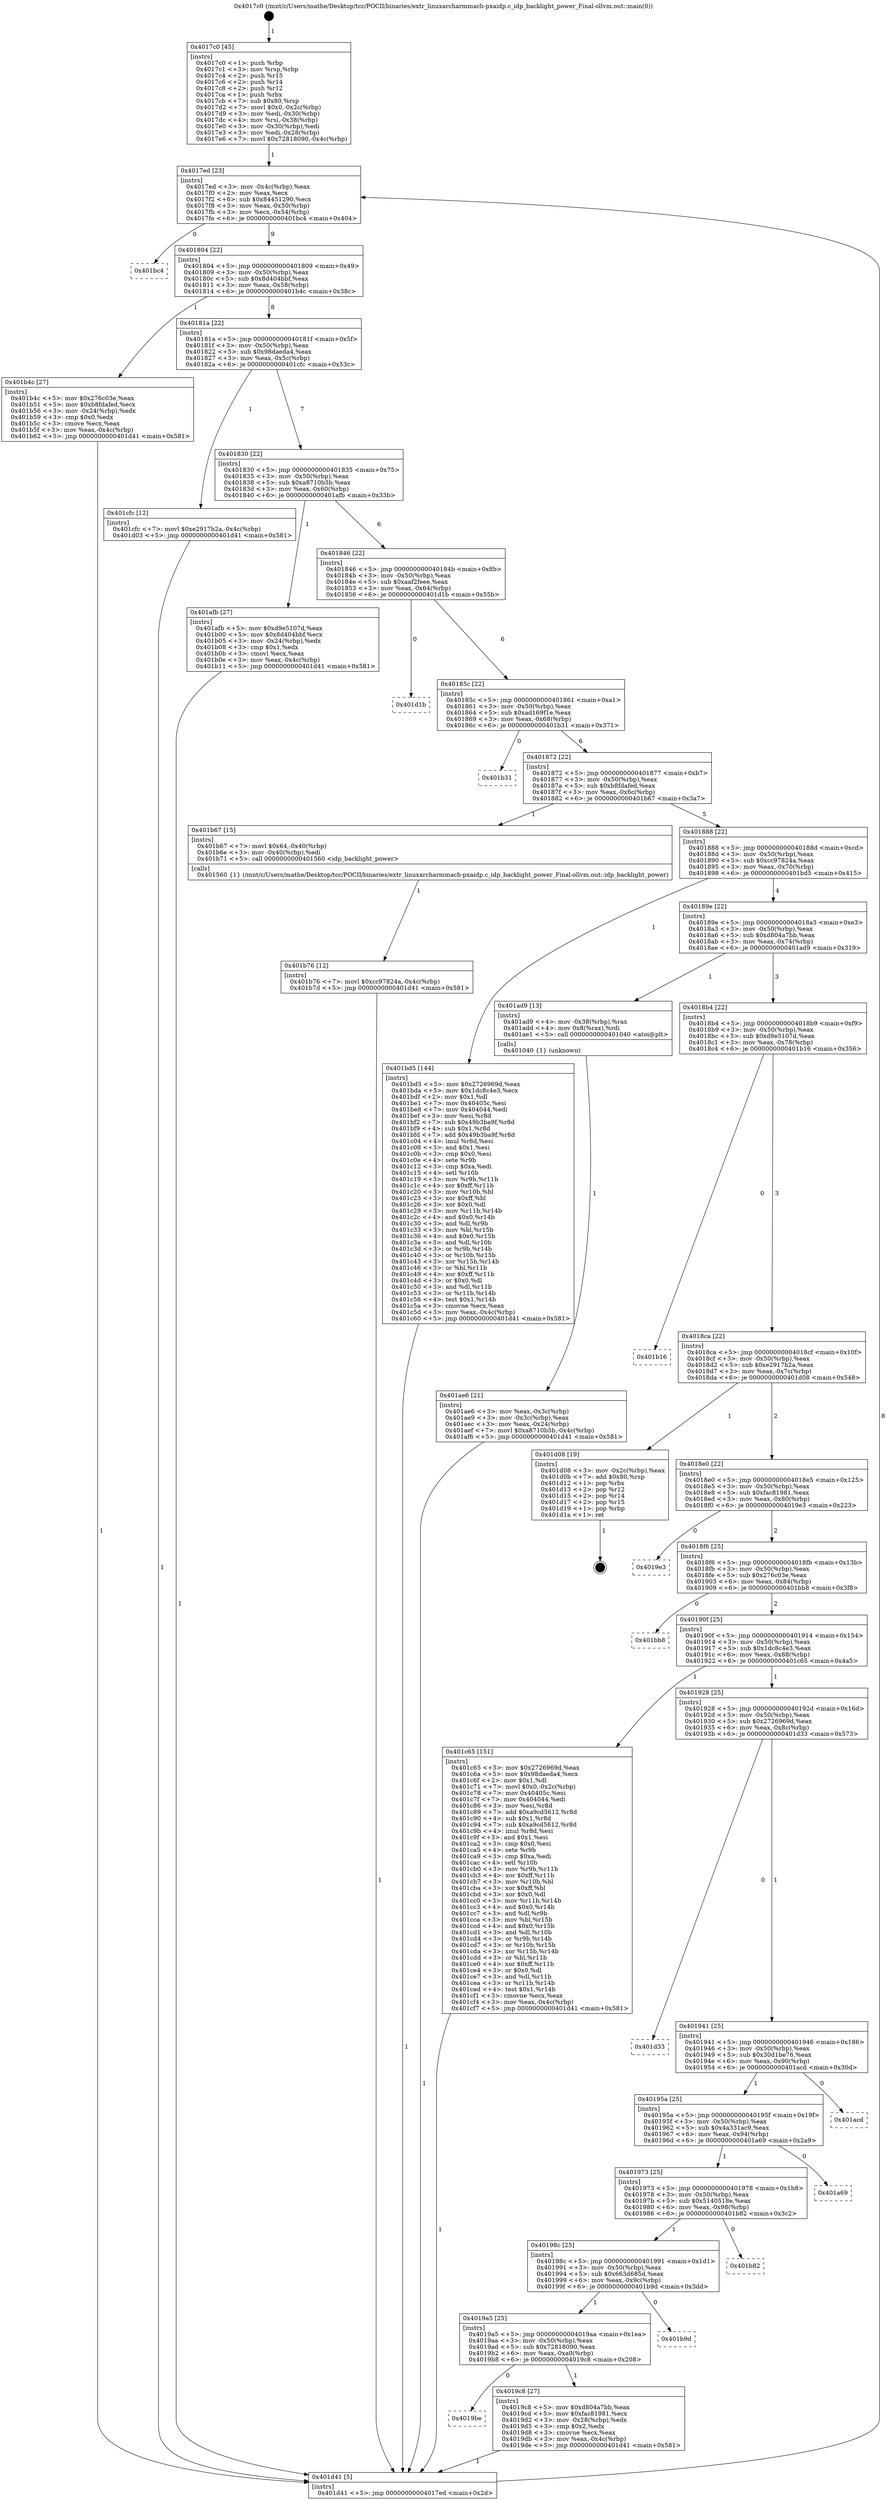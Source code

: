 digraph "0x4017c0" {
  label = "0x4017c0 (/mnt/c/Users/mathe/Desktop/tcc/POCII/binaries/extr_linuxarcharmmach-pxaidp.c_idp_backlight_power_Final-ollvm.out::main(0))"
  labelloc = "t"
  node[shape=record]

  Entry [label="",width=0.3,height=0.3,shape=circle,fillcolor=black,style=filled]
  "0x4017ed" [label="{
     0x4017ed [23]\l
     | [instrs]\l
     &nbsp;&nbsp;0x4017ed \<+3\>: mov -0x4c(%rbp),%eax\l
     &nbsp;&nbsp;0x4017f0 \<+2\>: mov %eax,%ecx\l
     &nbsp;&nbsp;0x4017f2 \<+6\>: sub $0x84451290,%ecx\l
     &nbsp;&nbsp;0x4017f8 \<+3\>: mov %eax,-0x50(%rbp)\l
     &nbsp;&nbsp;0x4017fb \<+3\>: mov %ecx,-0x54(%rbp)\l
     &nbsp;&nbsp;0x4017fe \<+6\>: je 0000000000401bc4 \<main+0x404\>\l
  }"]
  "0x401bc4" [label="{
     0x401bc4\l
  }", style=dashed]
  "0x401804" [label="{
     0x401804 [22]\l
     | [instrs]\l
     &nbsp;&nbsp;0x401804 \<+5\>: jmp 0000000000401809 \<main+0x49\>\l
     &nbsp;&nbsp;0x401809 \<+3\>: mov -0x50(%rbp),%eax\l
     &nbsp;&nbsp;0x40180c \<+5\>: sub $0x8d404bbf,%eax\l
     &nbsp;&nbsp;0x401811 \<+3\>: mov %eax,-0x58(%rbp)\l
     &nbsp;&nbsp;0x401814 \<+6\>: je 0000000000401b4c \<main+0x38c\>\l
  }"]
  Exit [label="",width=0.3,height=0.3,shape=circle,fillcolor=black,style=filled,peripheries=2]
  "0x401b4c" [label="{
     0x401b4c [27]\l
     | [instrs]\l
     &nbsp;&nbsp;0x401b4c \<+5\>: mov $0x276c03e,%eax\l
     &nbsp;&nbsp;0x401b51 \<+5\>: mov $0xb8fdafed,%ecx\l
     &nbsp;&nbsp;0x401b56 \<+3\>: mov -0x24(%rbp),%edx\l
     &nbsp;&nbsp;0x401b59 \<+3\>: cmp $0x0,%edx\l
     &nbsp;&nbsp;0x401b5c \<+3\>: cmove %ecx,%eax\l
     &nbsp;&nbsp;0x401b5f \<+3\>: mov %eax,-0x4c(%rbp)\l
     &nbsp;&nbsp;0x401b62 \<+5\>: jmp 0000000000401d41 \<main+0x581\>\l
  }"]
  "0x40181a" [label="{
     0x40181a [22]\l
     | [instrs]\l
     &nbsp;&nbsp;0x40181a \<+5\>: jmp 000000000040181f \<main+0x5f\>\l
     &nbsp;&nbsp;0x40181f \<+3\>: mov -0x50(%rbp),%eax\l
     &nbsp;&nbsp;0x401822 \<+5\>: sub $0x98daeda4,%eax\l
     &nbsp;&nbsp;0x401827 \<+3\>: mov %eax,-0x5c(%rbp)\l
     &nbsp;&nbsp;0x40182a \<+6\>: je 0000000000401cfc \<main+0x53c\>\l
  }"]
  "0x401b76" [label="{
     0x401b76 [12]\l
     | [instrs]\l
     &nbsp;&nbsp;0x401b76 \<+7\>: movl $0xcc97824a,-0x4c(%rbp)\l
     &nbsp;&nbsp;0x401b7d \<+5\>: jmp 0000000000401d41 \<main+0x581\>\l
  }"]
  "0x401cfc" [label="{
     0x401cfc [12]\l
     | [instrs]\l
     &nbsp;&nbsp;0x401cfc \<+7\>: movl $0xe2917b2a,-0x4c(%rbp)\l
     &nbsp;&nbsp;0x401d03 \<+5\>: jmp 0000000000401d41 \<main+0x581\>\l
  }"]
  "0x401830" [label="{
     0x401830 [22]\l
     | [instrs]\l
     &nbsp;&nbsp;0x401830 \<+5\>: jmp 0000000000401835 \<main+0x75\>\l
     &nbsp;&nbsp;0x401835 \<+3\>: mov -0x50(%rbp),%eax\l
     &nbsp;&nbsp;0x401838 \<+5\>: sub $0xa8710b5b,%eax\l
     &nbsp;&nbsp;0x40183d \<+3\>: mov %eax,-0x60(%rbp)\l
     &nbsp;&nbsp;0x401840 \<+6\>: je 0000000000401afb \<main+0x33b\>\l
  }"]
  "0x401ae6" [label="{
     0x401ae6 [21]\l
     | [instrs]\l
     &nbsp;&nbsp;0x401ae6 \<+3\>: mov %eax,-0x3c(%rbp)\l
     &nbsp;&nbsp;0x401ae9 \<+3\>: mov -0x3c(%rbp),%eax\l
     &nbsp;&nbsp;0x401aec \<+3\>: mov %eax,-0x24(%rbp)\l
     &nbsp;&nbsp;0x401aef \<+7\>: movl $0xa8710b5b,-0x4c(%rbp)\l
     &nbsp;&nbsp;0x401af6 \<+5\>: jmp 0000000000401d41 \<main+0x581\>\l
  }"]
  "0x401afb" [label="{
     0x401afb [27]\l
     | [instrs]\l
     &nbsp;&nbsp;0x401afb \<+5\>: mov $0xd9e5107d,%eax\l
     &nbsp;&nbsp;0x401b00 \<+5\>: mov $0x8d404bbf,%ecx\l
     &nbsp;&nbsp;0x401b05 \<+3\>: mov -0x24(%rbp),%edx\l
     &nbsp;&nbsp;0x401b08 \<+3\>: cmp $0x1,%edx\l
     &nbsp;&nbsp;0x401b0b \<+3\>: cmovl %ecx,%eax\l
     &nbsp;&nbsp;0x401b0e \<+3\>: mov %eax,-0x4c(%rbp)\l
     &nbsp;&nbsp;0x401b11 \<+5\>: jmp 0000000000401d41 \<main+0x581\>\l
  }"]
  "0x401846" [label="{
     0x401846 [22]\l
     | [instrs]\l
     &nbsp;&nbsp;0x401846 \<+5\>: jmp 000000000040184b \<main+0x8b\>\l
     &nbsp;&nbsp;0x40184b \<+3\>: mov -0x50(%rbp),%eax\l
     &nbsp;&nbsp;0x40184e \<+5\>: sub $0xaaf2feee,%eax\l
     &nbsp;&nbsp;0x401853 \<+3\>: mov %eax,-0x64(%rbp)\l
     &nbsp;&nbsp;0x401856 \<+6\>: je 0000000000401d1b \<main+0x55b\>\l
  }"]
  "0x4017c0" [label="{
     0x4017c0 [45]\l
     | [instrs]\l
     &nbsp;&nbsp;0x4017c0 \<+1\>: push %rbp\l
     &nbsp;&nbsp;0x4017c1 \<+3\>: mov %rsp,%rbp\l
     &nbsp;&nbsp;0x4017c4 \<+2\>: push %r15\l
     &nbsp;&nbsp;0x4017c6 \<+2\>: push %r14\l
     &nbsp;&nbsp;0x4017c8 \<+2\>: push %r12\l
     &nbsp;&nbsp;0x4017ca \<+1\>: push %rbx\l
     &nbsp;&nbsp;0x4017cb \<+7\>: sub $0x80,%rsp\l
     &nbsp;&nbsp;0x4017d2 \<+7\>: movl $0x0,-0x2c(%rbp)\l
     &nbsp;&nbsp;0x4017d9 \<+3\>: mov %edi,-0x30(%rbp)\l
     &nbsp;&nbsp;0x4017dc \<+4\>: mov %rsi,-0x38(%rbp)\l
     &nbsp;&nbsp;0x4017e0 \<+3\>: mov -0x30(%rbp),%edi\l
     &nbsp;&nbsp;0x4017e3 \<+3\>: mov %edi,-0x28(%rbp)\l
     &nbsp;&nbsp;0x4017e6 \<+7\>: movl $0x72818090,-0x4c(%rbp)\l
  }"]
  "0x401d1b" [label="{
     0x401d1b\l
  }", style=dashed]
  "0x40185c" [label="{
     0x40185c [22]\l
     | [instrs]\l
     &nbsp;&nbsp;0x40185c \<+5\>: jmp 0000000000401861 \<main+0xa1\>\l
     &nbsp;&nbsp;0x401861 \<+3\>: mov -0x50(%rbp),%eax\l
     &nbsp;&nbsp;0x401864 \<+5\>: sub $0xad169f1e,%eax\l
     &nbsp;&nbsp;0x401869 \<+3\>: mov %eax,-0x68(%rbp)\l
     &nbsp;&nbsp;0x40186c \<+6\>: je 0000000000401b31 \<main+0x371\>\l
  }"]
  "0x401d41" [label="{
     0x401d41 [5]\l
     | [instrs]\l
     &nbsp;&nbsp;0x401d41 \<+5\>: jmp 00000000004017ed \<main+0x2d\>\l
  }"]
  "0x401b31" [label="{
     0x401b31\l
  }", style=dashed]
  "0x401872" [label="{
     0x401872 [22]\l
     | [instrs]\l
     &nbsp;&nbsp;0x401872 \<+5\>: jmp 0000000000401877 \<main+0xb7\>\l
     &nbsp;&nbsp;0x401877 \<+3\>: mov -0x50(%rbp),%eax\l
     &nbsp;&nbsp;0x40187a \<+5\>: sub $0xb8fdafed,%eax\l
     &nbsp;&nbsp;0x40187f \<+3\>: mov %eax,-0x6c(%rbp)\l
     &nbsp;&nbsp;0x401882 \<+6\>: je 0000000000401b67 \<main+0x3a7\>\l
  }"]
  "0x4019be" [label="{
     0x4019be\l
  }", style=dashed]
  "0x401b67" [label="{
     0x401b67 [15]\l
     | [instrs]\l
     &nbsp;&nbsp;0x401b67 \<+7\>: movl $0x64,-0x40(%rbp)\l
     &nbsp;&nbsp;0x401b6e \<+3\>: mov -0x40(%rbp),%edi\l
     &nbsp;&nbsp;0x401b71 \<+5\>: call 0000000000401560 \<idp_backlight_power\>\l
     | [calls]\l
     &nbsp;&nbsp;0x401560 \{1\} (/mnt/c/Users/mathe/Desktop/tcc/POCII/binaries/extr_linuxarcharmmach-pxaidp.c_idp_backlight_power_Final-ollvm.out::idp_backlight_power)\l
  }"]
  "0x401888" [label="{
     0x401888 [22]\l
     | [instrs]\l
     &nbsp;&nbsp;0x401888 \<+5\>: jmp 000000000040188d \<main+0xcd\>\l
     &nbsp;&nbsp;0x40188d \<+3\>: mov -0x50(%rbp),%eax\l
     &nbsp;&nbsp;0x401890 \<+5\>: sub $0xcc97824a,%eax\l
     &nbsp;&nbsp;0x401895 \<+3\>: mov %eax,-0x70(%rbp)\l
     &nbsp;&nbsp;0x401898 \<+6\>: je 0000000000401bd5 \<main+0x415\>\l
  }"]
  "0x4019c8" [label="{
     0x4019c8 [27]\l
     | [instrs]\l
     &nbsp;&nbsp;0x4019c8 \<+5\>: mov $0xd804a7bb,%eax\l
     &nbsp;&nbsp;0x4019cd \<+5\>: mov $0xfac81981,%ecx\l
     &nbsp;&nbsp;0x4019d2 \<+3\>: mov -0x28(%rbp),%edx\l
     &nbsp;&nbsp;0x4019d5 \<+3\>: cmp $0x2,%edx\l
     &nbsp;&nbsp;0x4019d8 \<+3\>: cmovne %ecx,%eax\l
     &nbsp;&nbsp;0x4019db \<+3\>: mov %eax,-0x4c(%rbp)\l
     &nbsp;&nbsp;0x4019de \<+5\>: jmp 0000000000401d41 \<main+0x581\>\l
  }"]
  "0x401bd5" [label="{
     0x401bd5 [144]\l
     | [instrs]\l
     &nbsp;&nbsp;0x401bd5 \<+5\>: mov $0x2726969d,%eax\l
     &nbsp;&nbsp;0x401bda \<+5\>: mov $0x1dc8c4e3,%ecx\l
     &nbsp;&nbsp;0x401bdf \<+2\>: mov $0x1,%dl\l
     &nbsp;&nbsp;0x401be1 \<+7\>: mov 0x40405c,%esi\l
     &nbsp;&nbsp;0x401be8 \<+7\>: mov 0x404044,%edi\l
     &nbsp;&nbsp;0x401bef \<+3\>: mov %esi,%r8d\l
     &nbsp;&nbsp;0x401bf2 \<+7\>: sub $0x49b3ba9f,%r8d\l
     &nbsp;&nbsp;0x401bf9 \<+4\>: sub $0x1,%r8d\l
     &nbsp;&nbsp;0x401bfd \<+7\>: add $0x49b3ba9f,%r8d\l
     &nbsp;&nbsp;0x401c04 \<+4\>: imul %r8d,%esi\l
     &nbsp;&nbsp;0x401c08 \<+3\>: and $0x1,%esi\l
     &nbsp;&nbsp;0x401c0b \<+3\>: cmp $0x0,%esi\l
     &nbsp;&nbsp;0x401c0e \<+4\>: sete %r9b\l
     &nbsp;&nbsp;0x401c12 \<+3\>: cmp $0xa,%edi\l
     &nbsp;&nbsp;0x401c15 \<+4\>: setl %r10b\l
     &nbsp;&nbsp;0x401c19 \<+3\>: mov %r9b,%r11b\l
     &nbsp;&nbsp;0x401c1c \<+4\>: xor $0xff,%r11b\l
     &nbsp;&nbsp;0x401c20 \<+3\>: mov %r10b,%bl\l
     &nbsp;&nbsp;0x401c23 \<+3\>: xor $0xff,%bl\l
     &nbsp;&nbsp;0x401c26 \<+3\>: xor $0x0,%dl\l
     &nbsp;&nbsp;0x401c29 \<+3\>: mov %r11b,%r14b\l
     &nbsp;&nbsp;0x401c2c \<+4\>: and $0x0,%r14b\l
     &nbsp;&nbsp;0x401c30 \<+3\>: and %dl,%r9b\l
     &nbsp;&nbsp;0x401c33 \<+3\>: mov %bl,%r15b\l
     &nbsp;&nbsp;0x401c36 \<+4\>: and $0x0,%r15b\l
     &nbsp;&nbsp;0x401c3a \<+3\>: and %dl,%r10b\l
     &nbsp;&nbsp;0x401c3d \<+3\>: or %r9b,%r14b\l
     &nbsp;&nbsp;0x401c40 \<+3\>: or %r10b,%r15b\l
     &nbsp;&nbsp;0x401c43 \<+3\>: xor %r15b,%r14b\l
     &nbsp;&nbsp;0x401c46 \<+3\>: or %bl,%r11b\l
     &nbsp;&nbsp;0x401c49 \<+4\>: xor $0xff,%r11b\l
     &nbsp;&nbsp;0x401c4d \<+3\>: or $0x0,%dl\l
     &nbsp;&nbsp;0x401c50 \<+3\>: and %dl,%r11b\l
     &nbsp;&nbsp;0x401c53 \<+3\>: or %r11b,%r14b\l
     &nbsp;&nbsp;0x401c56 \<+4\>: test $0x1,%r14b\l
     &nbsp;&nbsp;0x401c5a \<+3\>: cmovne %ecx,%eax\l
     &nbsp;&nbsp;0x401c5d \<+3\>: mov %eax,-0x4c(%rbp)\l
     &nbsp;&nbsp;0x401c60 \<+5\>: jmp 0000000000401d41 \<main+0x581\>\l
  }"]
  "0x40189e" [label="{
     0x40189e [22]\l
     | [instrs]\l
     &nbsp;&nbsp;0x40189e \<+5\>: jmp 00000000004018a3 \<main+0xe3\>\l
     &nbsp;&nbsp;0x4018a3 \<+3\>: mov -0x50(%rbp),%eax\l
     &nbsp;&nbsp;0x4018a6 \<+5\>: sub $0xd804a7bb,%eax\l
     &nbsp;&nbsp;0x4018ab \<+3\>: mov %eax,-0x74(%rbp)\l
     &nbsp;&nbsp;0x4018ae \<+6\>: je 0000000000401ad9 \<main+0x319\>\l
  }"]
  "0x4019a5" [label="{
     0x4019a5 [25]\l
     | [instrs]\l
     &nbsp;&nbsp;0x4019a5 \<+5\>: jmp 00000000004019aa \<main+0x1ea\>\l
     &nbsp;&nbsp;0x4019aa \<+3\>: mov -0x50(%rbp),%eax\l
     &nbsp;&nbsp;0x4019ad \<+5\>: sub $0x72818090,%eax\l
     &nbsp;&nbsp;0x4019b2 \<+6\>: mov %eax,-0xa0(%rbp)\l
     &nbsp;&nbsp;0x4019b8 \<+6\>: je 00000000004019c8 \<main+0x208\>\l
  }"]
  "0x401ad9" [label="{
     0x401ad9 [13]\l
     | [instrs]\l
     &nbsp;&nbsp;0x401ad9 \<+4\>: mov -0x38(%rbp),%rax\l
     &nbsp;&nbsp;0x401add \<+4\>: mov 0x8(%rax),%rdi\l
     &nbsp;&nbsp;0x401ae1 \<+5\>: call 0000000000401040 \<atoi@plt\>\l
     | [calls]\l
     &nbsp;&nbsp;0x401040 \{1\} (unknown)\l
  }"]
  "0x4018b4" [label="{
     0x4018b4 [22]\l
     | [instrs]\l
     &nbsp;&nbsp;0x4018b4 \<+5\>: jmp 00000000004018b9 \<main+0xf9\>\l
     &nbsp;&nbsp;0x4018b9 \<+3\>: mov -0x50(%rbp),%eax\l
     &nbsp;&nbsp;0x4018bc \<+5\>: sub $0xd9e5107d,%eax\l
     &nbsp;&nbsp;0x4018c1 \<+3\>: mov %eax,-0x78(%rbp)\l
     &nbsp;&nbsp;0x4018c4 \<+6\>: je 0000000000401b16 \<main+0x356\>\l
  }"]
  "0x401b9d" [label="{
     0x401b9d\l
  }", style=dashed]
  "0x401b16" [label="{
     0x401b16\l
  }", style=dashed]
  "0x4018ca" [label="{
     0x4018ca [22]\l
     | [instrs]\l
     &nbsp;&nbsp;0x4018ca \<+5\>: jmp 00000000004018cf \<main+0x10f\>\l
     &nbsp;&nbsp;0x4018cf \<+3\>: mov -0x50(%rbp),%eax\l
     &nbsp;&nbsp;0x4018d2 \<+5\>: sub $0xe2917b2a,%eax\l
     &nbsp;&nbsp;0x4018d7 \<+3\>: mov %eax,-0x7c(%rbp)\l
     &nbsp;&nbsp;0x4018da \<+6\>: je 0000000000401d08 \<main+0x548\>\l
  }"]
  "0x40198c" [label="{
     0x40198c [25]\l
     | [instrs]\l
     &nbsp;&nbsp;0x40198c \<+5\>: jmp 0000000000401991 \<main+0x1d1\>\l
     &nbsp;&nbsp;0x401991 \<+3\>: mov -0x50(%rbp),%eax\l
     &nbsp;&nbsp;0x401994 \<+5\>: sub $0x663d685d,%eax\l
     &nbsp;&nbsp;0x401999 \<+6\>: mov %eax,-0x9c(%rbp)\l
     &nbsp;&nbsp;0x40199f \<+6\>: je 0000000000401b9d \<main+0x3dd\>\l
  }"]
  "0x401d08" [label="{
     0x401d08 [19]\l
     | [instrs]\l
     &nbsp;&nbsp;0x401d08 \<+3\>: mov -0x2c(%rbp),%eax\l
     &nbsp;&nbsp;0x401d0b \<+7\>: add $0x80,%rsp\l
     &nbsp;&nbsp;0x401d12 \<+1\>: pop %rbx\l
     &nbsp;&nbsp;0x401d13 \<+2\>: pop %r12\l
     &nbsp;&nbsp;0x401d15 \<+2\>: pop %r14\l
     &nbsp;&nbsp;0x401d17 \<+2\>: pop %r15\l
     &nbsp;&nbsp;0x401d19 \<+1\>: pop %rbp\l
     &nbsp;&nbsp;0x401d1a \<+1\>: ret\l
  }"]
  "0x4018e0" [label="{
     0x4018e0 [22]\l
     | [instrs]\l
     &nbsp;&nbsp;0x4018e0 \<+5\>: jmp 00000000004018e5 \<main+0x125\>\l
     &nbsp;&nbsp;0x4018e5 \<+3\>: mov -0x50(%rbp),%eax\l
     &nbsp;&nbsp;0x4018e8 \<+5\>: sub $0xfac81981,%eax\l
     &nbsp;&nbsp;0x4018ed \<+3\>: mov %eax,-0x80(%rbp)\l
     &nbsp;&nbsp;0x4018f0 \<+6\>: je 00000000004019e3 \<main+0x223\>\l
  }"]
  "0x401b82" [label="{
     0x401b82\l
  }", style=dashed]
  "0x4019e3" [label="{
     0x4019e3\l
  }", style=dashed]
  "0x4018f6" [label="{
     0x4018f6 [25]\l
     | [instrs]\l
     &nbsp;&nbsp;0x4018f6 \<+5\>: jmp 00000000004018fb \<main+0x13b\>\l
     &nbsp;&nbsp;0x4018fb \<+3\>: mov -0x50(%rbp),%eax\l
     &nbsp;&nbsp;0x4018fe \<+5\>: sub $0x276c03e,%eax\l
     &nbsp;&nbsp;0x401903 \<+6\>: mov %eax,-0x84(%rbp)\l
     &nbsp;&nbsp;0x401909 \<+6\>: je 0000000000401bb8 \<main+0x3f8\>\l
  }"]
  "0x401973" [label="{
     0x401973 [25]\l
     | [instrs]\l
     &nbsp;&nbsp;0x401973 \<+5\>: jmp 0000000000401978 \<main+0x1b8\>\l
     &nbsp;&nbsp;0x401978 \<+3\>: mov -0x50(%rbp),%eax\l
     &nbsp;&nbsp;0x40197b \<+5\>: sub $0x5140518e,%eax\l
     &nbsp;&nbsp;0x401980 \<+6\>: mov %eax,-0x98(%rbp)\l
     &nbsp;&nbsp;0x401986 \<+6\>: je 0000000000401b82 \<main+0x3c2\>\l
  }"]
  "0x401bb8" [label="{
     0x401bb8\l
  }", style=dashed]
  "0x40190f" [label="{
     0x40190f [25]\l
     | [instrs]\l
     &nbsp;&nbsp;0x40190f \<+5\>: jmp 0000000000401914 \<main+0x154\>\l
     &nbsp;&nbsp;0x401914 \<+3\>: mov -0x50(%rbp),%eax\l
     &nbsp;&nbsp;0x401917 \<+5\>: sub $0x1dc8c4e3,%eax\l
     &nbsp;&nbsp;0x40191c \<+6\>: mov %eax,-0x88(%rbp)\l
     &nbsp;&nbsp;0x401922 \<+6\>: je 0000000000401c65 \<main+0x4a5\>\l
  }"]
  "0x401a69" [label="{
     0x401a69\l
  }", style=dashed]
  "0x401c65" [label="{
     0x401c65 [151]\l
     | [instrs]\l
     &nbsp;&nbsp;0x401c65 \<+5\>: mov $0x2726969d,%eax\l
     &nbsp;&nbsp;0x401c6a \<+5\>: mov $0x98daeda4,%ecx\l
     &nbsp;&nbsp;0x401c6f \<+2\>: mov $0x1,%dl\l
     &nbsp;&nbsp;0x401c71 \<+7\>: movl $0x0,-0x2c(%rbp)\l
     &nbsp;&nbsp;0x401c78 \<+7\>: mov 0x40405c,%esi\l
     &nbsp;&nbsp;0x401c7f \<+7\>: mov 0x404044,%edi\l
     &nbsp;&nbsp;0x401c86 \<+3\>: mov %esi,%r8d\l
     &nbsp;&nbsp;0x401c89 \<+7\>: add $0xa9cd5612,%r8d\l
     &nbsp;&nbsp;0x401c90 \<+4\>: sub $0x1,%r8d\l
     &nbsp;&nbsp;0x401c94 \<+7\>: sub $0xa9cd5612,%r8d\l
     &nbsp;&nbsp;0x401c9b \<+4\>: imul %r8d,%esi\l
     &nbsp;&nbsp;0x401c9f \<+3\>: and $0x1,%esi\l
     &nbsp;&nbsp;0x401ca2 \<+3\>: cmp $0x0,%esi\l
     &nbsp;&nbsp;0x401ca5 \<+4\>: sete %r9b\l
     &nbsp;&nbsp;0x401ca9 \<+3\>: cmp $0xa,%edi\l
     &nbsp;&nbsp;0x401cac \<+4\>: setl %r10b\l
     &nbsp;&nbsp;0x401cb0 \<+3\>: mov %r9b,%r11b\l
     &nbsp;&nbsp;0x401cb3 \<+4\>: xor $0xff,%r11b\l
     &nbsp;&nbsp;0x401cb7 \<+3\>: mov %r10b,%bl\l
     &nbsp;&nbsp;0x401cba \<+3\>: xor $0xff,%bl\l
     &nbsp;&nbsp;0x401cbd \<+3\>: xor $0x0,%dl\l
     &nbsp;&nbsp;0x401cc0 \<+3\>: mov %r11b,%r14b\l
     &nbsp;&nbsp;0x401cc3 \<+4\>: and $0x0,%r14b\l
     &nbsp;&nbsp;0x401cc7 \<+3\>: and %dl,%r9b\l
     &nbsp;&nbsp;0x401cca \<+3\>: mov %bl,%r15b\l
     &nbsp;&nbsp;0x401ccd \<+4\>: and $0x0,%r15b\l
     &nbsp;&nbsp;0x401cd1 \<+3\>: and %dl,%r10b\l
     &nbsp;&nbsp;0x401cd4 \<+3\>: or %r9b,%r14b\l
     &nbsp;&nbsp;0x401cd7 \<+3\>: or %r10b,%r15b\l
     &nbsp;&nbsp;0x401cda \<+3\>: xor %r15b,%r14b\l
     &nbsp;&nbsp;0x401cdd \<+3\>: or %bl,%r11b\l
     &nbsp;&nbsp;0x401ce0 \<+4\>: xor $0xff,%r11b\l
     &nbsp;&nbsp;0x401ce4 \<+3\>: or $0x0,%dl\l
     &nbsp;&nbsp;0x401ce7 \<+3\>: and %dl,%r11b\l
     &nbsp;&nbsp;0x401cea \<+3\>: or %r11b,%r14b\l
     &nbsp;&nbsp;0x401ced \<+4\>: test $0x1,%r14b\l
     &nbsp;&nbsp;0x401cf1 \<+3\>: cmovne %ecx,%eax\l
     &nbsp;&nbsp;0x401cf4 \<+3\>: mov %eax,-0x4c(%rbp)\l
     &nbsp;&nbsp;0x401cf7 \<+5\>: jmp 0000000000401d41 \<main+0x581\>\l
  }"]
  "0x401928" [label="{
     0x401928 [25]\l
     | [instrs]\l
     &nbsp;&nbsp;0x401928 \<+5\>: jmp 000000000040192d \<main+0x16d\>\l
     &nbsp;&nbsp;0x40192d \<+3\>: mov -0x50(%rbp),%eax\l
     &nbsp;&nbsp;0x401930 \<+5\>: sub $0x2726969d,%eax\l
     &nbsp;&nbsp;0x401935 \<+6\>: mov %eax,-0x8c(%rbp)\l
     &nbsp;&nbsp;0x40193b \<+6\>: je 0000000000401d33 \<main+0x573\>\l
  }"]
  "0x40195a" [label="{
     0x40195a [25]\l
     | [instrs]\l
     &nbsp;&nbsp;0x40195a \<+5\>: jmp 000000000040195f \<main+0x19f\>\l
     &nbsp;&nbsp;0x40195f \<+3\>: mov -0x50(%rbp),%eax\l
     &nbsp;&nbsp;0x401962 \<+5\>: sub $0x4a331ac9,%eax\l
     &nbsp;&nbsp;0x401967 \<+6\>: mov %eax,-0x94(%rbp)\l
     &nbsp;&nbsp;0x40196d \<+6\>: je 0000000000401a69 \<main+0x2a9\>\l
  }"]
  "0x401d33" [label="{
     0x401d33\l
  }", style=dashed]
  "0x401941" [label="{
     0x401941 [25]\l
     | [instrs]\l
     &nbsp;&nbsp;0x401941 \<+5\>: jmp 0000000000401946 \<main+0x186\>\l
     &nbsp;&nbsp;0x401946 \<+3\>: mov -0x50(%rbp),%eax\l
     &nbsp;&nbsp;0x401949 \<+5\>: sub $0x30d1be76,%eax\l
     &nbsp;&nbsp;0x40194e \<+6\>: mov %eax,-0x90(%rbp)\l
     &nbsp;&nbsp;0x401954 \<+6\>: je 0000000000401acd \<main+0x30d\>\l
  }"]
  "0x401acd" [label="{
     0x401acd\l
  }", style=dashed]
  Entry -> "0x4017c0" [label=" 1"]
  "0x4017ed" -> "0x401bc4" [label=" 0"]
  "0x4017ed" -> "0x401804" [label=" 9"]
  "0x401d08" -> Exit [label=" 1"]
  "0x401804" -> "0x401b4c" [label=" 1"]
  "0x401804" -> "0x40181a" [label=" 8"]
  "0x401cfc" -> "0x401d41" [label=" 1"]
  "0x40181a" -> "0x401cfc" [label=" 1"]
  "0x40181a" -> "0x401830" [label=" 7"]
  "0x401c65" -> "0x401d41" [label=" 1"]
  "0x401830" -> "0x401afb" [label=" 1"]
  "0x401830" -> "0x401846" [label=" 6"]
  "0x401bd5" -> "0x401d41" [label=" 1"]
  "0x401846" -> "0x401d1b" [label=" 0"]
  "0x401846" -> "0x40185c" [label=" 6"]
  "0x401b76" -> "0x401d41" [label=" 1"]
  "0x40185c" -> "0x401b31" [label=" 0"]
  "0x40185c" -> "0x401872" [label=" 6"]
  "0x401b67" -> "0x401b76" [label=" 1"]
  "0x401872" -> "0x401b67" [label=" 1"]
  "0x401872" -> "0x401888" [label=" 5"]
  "0x401b4c" -> "0x401d41" [label=" 1"]
  "0x401888" -> "0x401bd5" [label=" 1"]
  "0x401888" -> "0x40189e" [label=" 4"]
  "0x401afb" -> "0x401d41" [label=" 1"]
  "0x40189e" -> "0x401ad9" [label=" 1"]
  "0x40189e" -> "0x4018b4" [label=" 3"]
  "0x401ad9" -> "0x401ae6" [label=" 1"]
  "0x4018b4" -> "0x401b16" [label=" 0"]
  "0x4018b4" -> "0x4018ca" [label=" 3"]
  "0x401d41" -> "0x4017ed" [label=" 8"]
  "0x4018ca" -> "0x401d08" [label=" 1"]
  "0x4018ca" -> "0x4018e0" [label=" 2"]
  "0x4019c8" -> "0x401d41" [label=" 1"]
  "0x4018e0" -> "0x4019e3" [label=" 0"]
  "0x4018e0" -> "0x4018f6" [label=" 2"]
  "0x4019a5" -> "0x4019be" [label=" 0"]
  "0x4018f6" -> "0x401bb8" [label=" 0"]
  "0x4018f6" -> "0x40190f" [label=" 2"]
  "0x401ae6" -> "0x401d41" [label=" 1"]
  "0x40190f" -> "0x401c65" [label=" 1"]
  "0x40190f" -> "0x401928" [label=" 1"]
  "0x40198c" -> "0x4019a5" [label=" 1"]
  "0x401928" -> "0x401d33" [label=" 0"]
  "0x401928" -> "0x401941" [label=" 1"]
  "0x4017c0" -> "0x4017ed" [label=" 1"]
  "0x401941" -> "0x401acd" [label=" 0"]
  "0x401941" -> "0x40195a" [label=" 1"]
  "0x40198c" -> "0x401b9d" [label=" 0"]
  "0x40195a" -> "0x401a69" [label=" 0"]
  "0x40195a" -> "0x401973" [label=" 1"]
  "0x4019a5" -> "0x4019c8" [label=" 1"]
  "0x401973" -> "0x401b82" [label=" 0"]
  "0x401973" -> "0x40198c" [label=" 1"]
}
